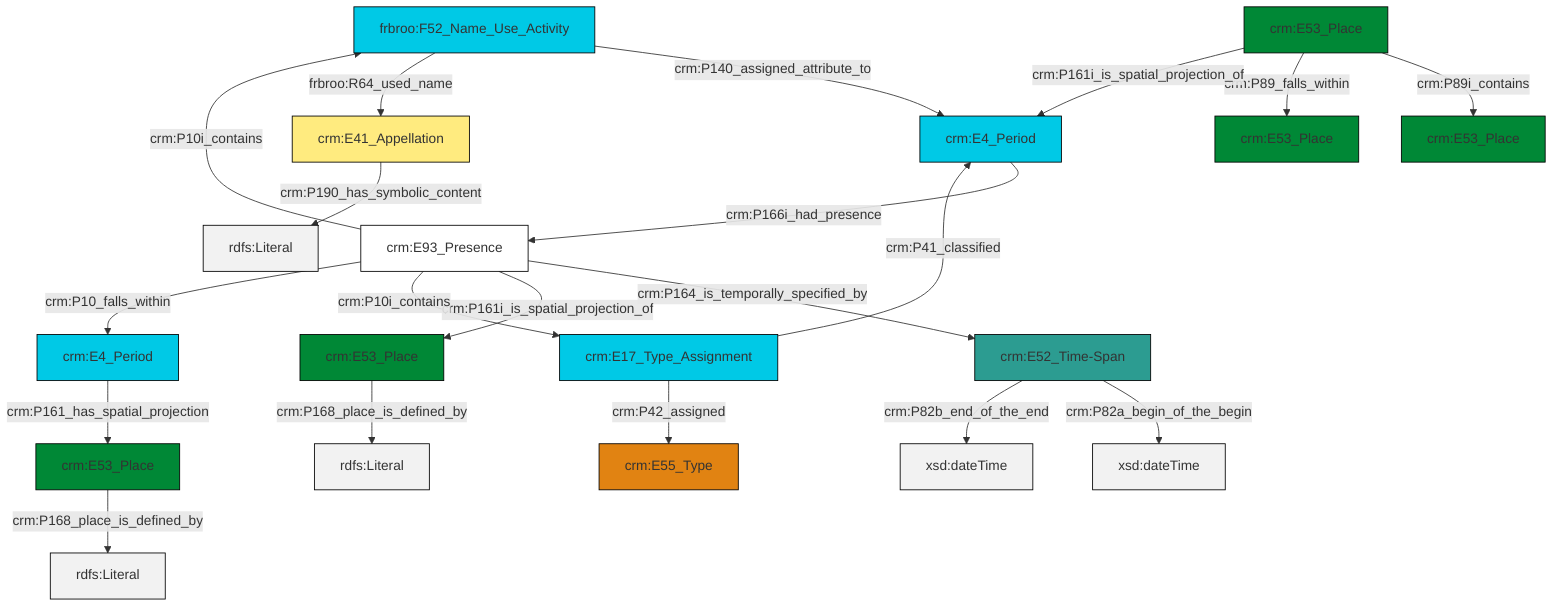 graph TD
classDef Literal fill:#f2f2f2,stroke:#000000;
classDef CRM_Entity fill:#FFFFFF,stroke:#000000;
classDef Temporal_Entity fill:#00C9E6, stroke:#000000;
classDef Type fill:#E18312, stroke:#000000;
classDef Time-Span fill:#2C9C91, stroke:#000000;
classDef Appellation fill:#FFEB7F, stroke:#000000;
classDef Place fill:#008836, stroke:#000000;
classDef Persistent_Item fill:#B266B2, stroke:#000000;
classDef Conceptual_Object fill:#FFD700, stroke:#000000;
classDef Physical_Thing fill:#D2B48C, stroke:#000000;
classDef Actor fill:#f58aad, stroke:#000000;
classDef PC_Classes fill:#4ce600, stroke:#000000;
classDef Multi fill:#cccccc,stroke:#000000;

0["crm:E52_Time-Span"]:::Time-Span -->|crm:P82a_begin_of_the_begin| 1[xsd:dateTime]:::Literal
2["frbroo:F52_Name_Use_Activity"]:::Temporal_Entity -->|crm:P140_assigned_attribute_to| 3["crm:E4_Period"]:::Temporal_Entity
7["crm:E93_Presence"]:::CRM_Entity -->|crm:P164_is_temporally_specified_by| 0["crm:E52_Time-Span"]:::Time-Span
0["crm:E52_Time-Span"]:::Time-Span -->|crm:P82b_end_of_the_end| 9[xsd:dateTime]:::Literal
7["crm:E93_Presence"]:::CRM_Entity -->|crm:P161i_is_spatial_projection_of| 10["crm:E53_Place"]:::Place
7["crm:E93_Presence"]:::CRM_Entity -->|crm:P10i_contains| 4["crm:E17_Type_Assignment"]:::Temporal_Entity
2["frbroo:F52_Name_Use_Activity"]:::Temporal_Entity -->|frbroo:R64_used_name| 15["crm:E41_Appellation"]:::Appellation
7["crm:E93_Presence"]:::CRM_Entity -->|crm:P10i_contains| 2["frbroo:F52_Name_Use_Activity"]:::Temporal_Entity
16["crm:E53_Place"]:::Place -->|crm:P89i_contains| 17["crm:E53_Place"]:::Place
18["crm:E53_Place"]:::Place -->|crm:P168_place_is_defined_by| 19[rdfs:Literal]:::Literal
20["crm:E4_Period"]:::Temporal_Entity -->|crm:P161_has_spatial_projection| 18["crm:E53_Place"]:::Place
7["crm:E93_Presence"]:::CRM_Entity -->|crm:P10_falls_within| 20["crm:E4_Period"]:::Temporal_Entity
3["crm:E4_Period"]:::Temporal_Entity -->|crm:P166i_had_presence| 7["crm:E93_Presence"]:::CRM_Entity
4["crm:E17_Type_Assignment"]:::Temporal_Entity -->|crm:P42_assigned| 11["crm:E55_Type"]:::Type
16["crm:E53_Place"]:::Place -->|crm:P89_falls_within| 22["crm:E53_Place"]:::Place
10["crm:E53_Place"]:::Place -->|crm:P168_place_is_defined_by| 24[rdfs:Literal]:::Literal
15["crm:E41_Appellation"]:::Appellation -->|crm:P190_has_symbolic_content| 27[rdfs:Literal]:::Literal
4["crm:E17_Type_Assignment"]:::Temporal_Entity -->|crm:P41_classified| 3["crm:E4_Period"]:::Temporal_Entity
16["crm:E53_Place"]:::Place -->|crm:P161i_is_spatial_projection_of| 3["crm:E4_Period"]:::Temporal_Entity